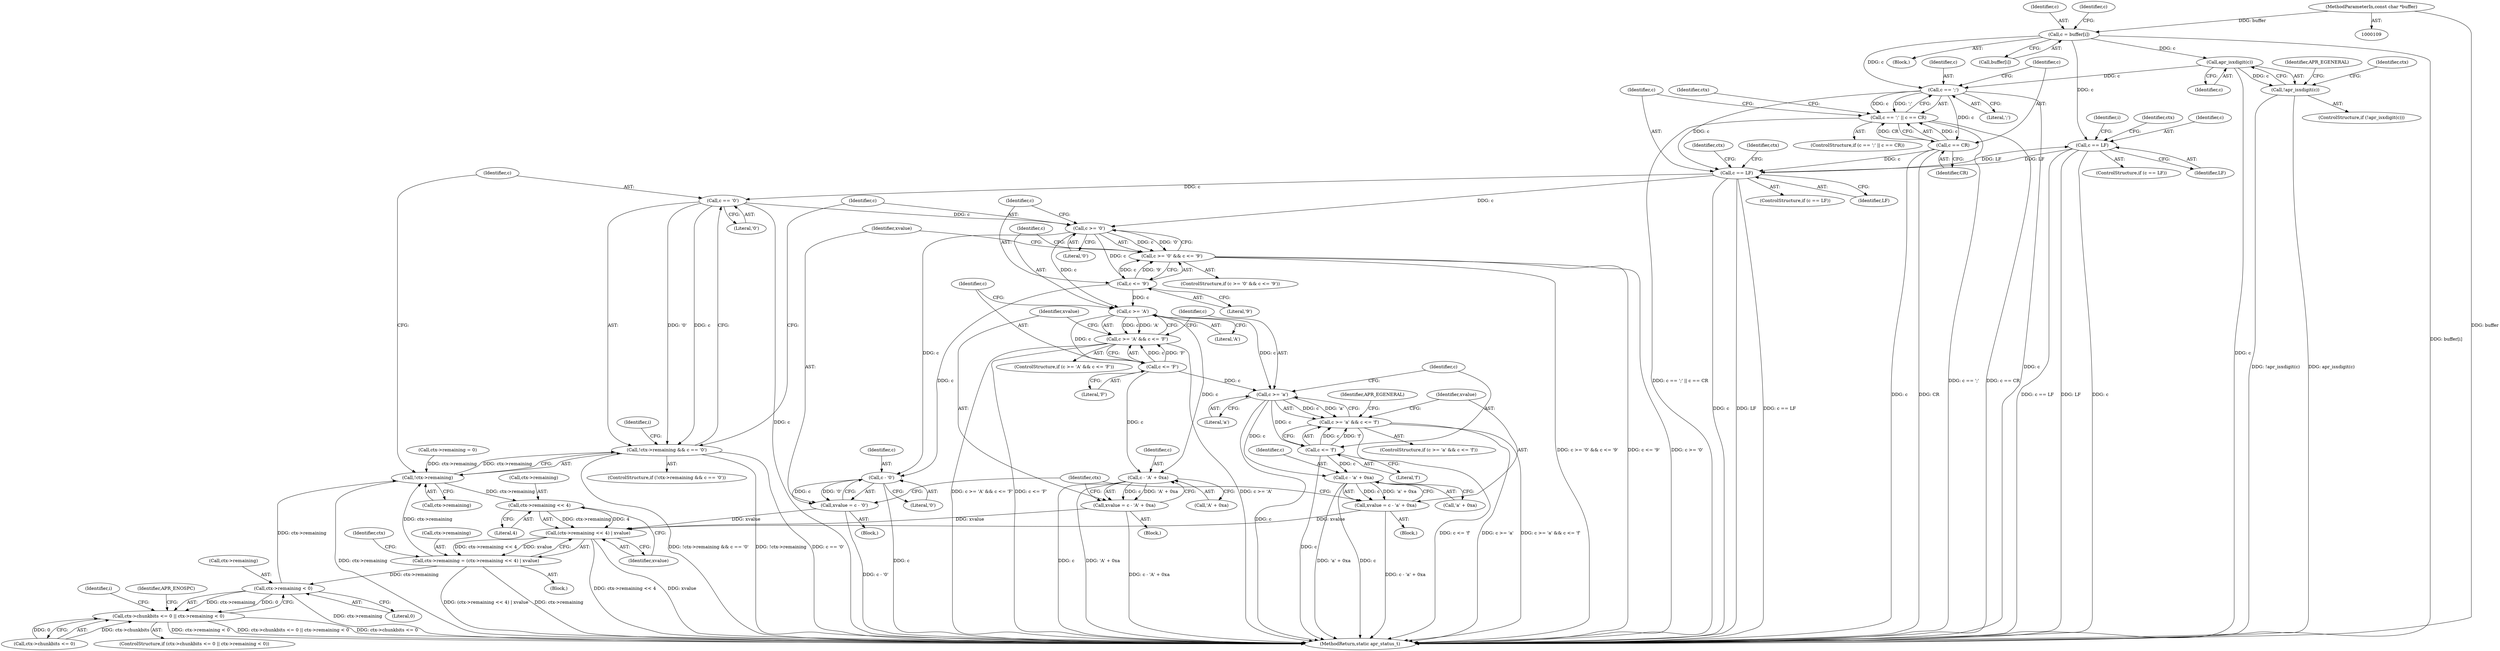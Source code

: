 digraph "1_httpd_e427c41257957b57036d5a549b260b6185d1dd73_0@pointer" {
"1000111" [label="(MethodParameterIn,const char *buffer)"];
"1000125" [label="(Call,c = buffer[i])"];
"1000142" [label="(Call,c == LF)"];
"1000209" [label="(Call,c == LF)"];
"1000248" [label="(Call,c == '0')"];
"1000243" [label="(Call,!ctx->remaining && c == '0')"];
"1000257" [label="(Call,c >= '0')"];
"1000256" [label="(Call,c >= '0' && c <= '9')"];
"1000260" [label="(Call,c <= '9')"];
"1000266" [label="(Call,c - '0')"];
"1000264" [label="(Call,xvalue = c - '0')"];
"1000311" [label="(Call,(ctx->remaining << 4) | xvalue)"];
"1000307" [label="(Call,ctx->remaining = (ctx->remaining << 4) | xvalue)"];
"1000244" [label="(Call,!ctx->remaining)"];
"1000312" [label="(Call,ctx->remaining << 4)"];
"1000330" [label="(Call,ctx->remaining < 0)"];
"1000324" [label="(Call,ctx->chunkbits <= 0 || ctx->remaining < 0)"];
"1000272" [label="(Call,c >= 'A')"];
"1000271" [label="(Call,c >= 'A' && c <= 'F')"];
"1000275" [label="(Call,c <= 'F')"];
"1000281" [label="(Call,c - 'A' + 0xa)"];
"1000279" [label="(Call,xvalue = c - 'A' + 0xa)"];
"1000289" [label="(Call,c >= 'a')"];
"1000288" [label="(Call,c >= 'a' && c <= 'f')"];
"1000292" [label="(Call,c <= 'f')"];
"1000298" [label="(Call,c - 'a' + 0xa)"];
"1000296" [label="(Call,xvalue = c - 'a' + 0xa)"];
"1000163" [label="(Call,apr_isxdigit(c))"];
"1000162" [label="(Call,!apr_isxdigit(c))"];
"1000195" [label="(Call,c == ';')"];
"1000194" [label="(Call,c == ';' || c == CR)"];
"1000198" [label="(Call,c == CR)"];
"1000175" [label="(Call,ctx->remaining = 0)"];
"1000249" [label="(Identifier,c)"];
"1000323" [label="(ControlStructure,if (ctx->chunkbits <= 0 || ctx->remaining < 0))"];
"1000311" [label="(Call,(ctx->remaining << 4) | xvalue)"];
"1000194" [label="(Call,c == ';' || c == CR)"];
"1000290" [label="(Identifier,c)"];
"1000264" [label="(Call,xvalue = c - '0')"];
"1000198" [label="(Call,c == CR)"];
"1000248" [label="(Call,c == '0')"];
"1000295" [label="(Block,)"];
"1000215" [label="(Identifier,ctx)"];
"1000250" [label="(Literal,'0')"];
"1000208" [label="(ControlStructure,if (c == LF))"];
"1000271" [label="(Call,c >= 'A' && c <= 'F')"];
"1000253" [label="(Identifier,i)"];
"1000309" [label="(Identifier,ctx)"];
"1000167" [label="(Identifier,APR_EGENERAL)"];
"1000296" [label="(Call,xvalue = c - 'a' + 0xa)"];
"1000268" [label="(Literal,'0')"];
"1000289" [label="(Call,c >= 'a')"];
"1000291" [label="(Literal,'a')"];
"1000204" [label="(Identifier,ctx)"];
"1000339" [label="(Identifier,i)"];
"1000111" [label="(MethodParameterIn,const char *buffer)"];
"1000330" [label="(Call,ctx->remaining < 0)"];
"1000211" [label="(Identifier,LF)"];
"1000143" [label="(Identifier,c)"];
"1000299" [label="(Identifier,c)"];
"1000142" [label="(Call,c == LF)"];
"1000278" [label="(Block,)"];
"1000126" [label="(Identifier,c)"];
"1000306" [label="(Identifier,APR_EGENERAL)"];
"1000283" [label="(Call,'A' + 0xa)"];
"1000307" [label="(Call,ctx->remaining = (ctx->remaining << 4) | xvalue)"];
"1000243" [label="(Call,!ctx->remaining && c == '0')"];
"1000298" [label="(Call,c - 'a' + 0xa)"];
"1000242" [label="(ControlStructure,if (!ctx->remaining && c == '0'))"];
"1000255" [label="(ControlStructure,if (c >= '0' && c <= '9'))"];
"1000294" [label="(Literal,'f')"];
"1000334" [label="(Literal,0)"];
"1000195" [label="(Call,c == ';')"];
"1000317" [label="(Identifier,xvalue)"];
"1000292" [label="(Call,c <= 'f')"];
"1000262" [label="(Literal,'9')"];
"1000267" [label="(Identifier,c)"];
"1000362" [label="(MethodReturn,static apr_status_t)"];
"1000123" [label="(Block,)"];
"1000270" [label="(ControlStructure,if (c >= 'A' && c <= 'F'))"];
"1000164" [label="(Identifier,c)"];
"1000272" [label="(Call,c >= 'A')"];
"1000132" [label="(Identifier,c)"];
"1000244" [label="(Call,!ctx->remaining)"];
"1000127" [label="(Call,buffer[i])"];
"1000209" [label="(Call,c == LF)"];
"1000280" [label="(Identifier,xvalue)"];
"1000237" [label="(Block,)"];
"1000163" [label="(Call,apr_isxdigit(c))"];
"1000261" [label="(Identifier,c)"];
"1000293" [label="(Identifier,c)"];
"1000162" [label="(Call,!apr_isxdigit(c))"];
"1000260" [label="(Call,c <= '9')"];
"1000152" [label="(Identifier,i)"];
"1000256" [label="(Call,c >= '0' && c <= '9')"];
"1000259" [label="(Literal,'0')"];
"1000141" [label="(ControlStructure,if (c == LF))"];
"1000200" [label="(Identifier,CR)"];
"1000337" [label="(Identifier,APR_ENOSPC)"];
"1000279" [label="(Call,xvalue = c - 'A' + 0xa)"];
"1000282" [label="(Identifier,c)"];
"1000312" [label="(Call,ctx->remaining << 4)"];
"1000234" [label="(Identifier,ctx)"];
"1000148" [label="(Identifier,ctx)"];
"1000313" [label="(Call,ctx->remaining)"];
"1000325" [label="(Call,ctx->chunkbits <= 0)"];
"1000300" [label="(Call,'a' + 0xa)"];
"1000144" [label="(Identifier,LF)"];
"1000193" [label="(ControlStructure,if (c == ';' || c == CR))"];
"1000287" [label="(ControlStructure,if (c >= 'a' && c <= 'f'))"];
"1000324" [label="(Call,ctx->chunkbits <= 0 || ctx->remaining < 0)"];
"1000308" [label="(Call,ctx->remaining)"];
"1000263" [label="(Block,)"];
"1000245" [label="(Call,ctx->remaining)"];
"1000197" [label="(Literal,';')"];
"1000276" [label="(Identifier,c)"];
"1000161" [label="(ControlStructure,if (!apr_isxdigit(c)))"];
"1000281" [label="(Call,c - 'A' + 0xa)"];
"1000274" [label="(Literal,'A')"];
"1000277" [label="(Literal,'F')"];
"1000316" [label="(Literal,4)"];
"1000210" [label="(Identifier,c)"];
"1000331" [label="(Call,ctx->remaining)"];
"1000125" [label="(Call,c = buffer[i])"];
"1000258" [label="(Identifier,c)"];
"1000273" [label="(Identifier,c)"];
"1000172" [label="(Identifier,ctx)"];
"1000266" [label="(Call,c - '0')"];
"1000297" [label="(Identifier,xvalue)"];
"1000199" [label="(Identifier,c)"];
"1000257" [label="(Call,c >= '0')"];
"1000275" [label="(Call,c <= 'F')"];
"1000265" [label="(Identifier,xvalue)"];
"1000320" [label="(Identifier,ctx)"];
"1000196" [label="(Identifier,c)"];
"1000288" [label="(Call,c >= 'a' && c <= 'f')"];
"1000111" -> "1000109"  [label="AST: "];
"1000111" -> "1000362"  [label="DDG: buffer"];
"1000111" -> "1000125"  [label="DDG: buffer"];
"1000125" -> "1000123"  [label="AST: "];
"1000125" -> "1000127"  [label="CFG: "];
"1000126" -> "1000125"  [label="AST: "];
"1000127" -> "1000125"  [label="AST: "];
"1000132" -> "1000125"  [label="CFG: "];
"1000125" -> "1000362"  [label="DDG: buffer[i]"];
"1000125" -> "1000142"  [label="DDG: c"];
"1000125" -> "1000163"  [label="DDG: c"];
"1000125" -> "1000195"  [label="DDG: c"];
"1000142" -> "1000141"  [label="AST: "];
"1000142" -> "1000144"  [label="CFG: "];
"1000143" -> "1000142"  [label="AST: "];
"1000144" -> "1000142"  [label="AST: "];
"1000148" -> "1000142"  [label="CFG: "];
"1000152" -> "1000142"  [label="CFG: "];
"1000142" -> "1000362"  [label="DDG: c == LF"];
"1000142" -> "1000362"  [label="DDG: LF"];
"1000142" -> "1000362"  [label="DDG: c"];
"1000209" -> "1000142"  [label="DDG: LF"];
"1000142" -> "1000209"  [label="DDG: LF"];
"1000209" -> "1000208"  [label="AST: "];
"1000209" -> "1000211"  [label="CFG: "];
"1000210" -> "1000209"  [label="AST: "];
"1000211" -> "1000209"  [label="AST: "];
"1000215" -> "1000209"  [label="CFG: "];
"1000234" -> "1000209"  [label="CFG: "];
"1000209" -> "1000362"  [label="DDG: c == LF"];
"1000209" -> "1000362"  [label="DDG: c"];
"1000209" -> "1000362"  [label="DDG: LF"];
"1000198" -> "1000209"  [label="DDG: c"];
"1000195" -> "1000209"  [label="DDG: c"];
"1000209" -> "1000248"  [label="DDG: c"];
"1000209" -> "1000257"  [label="DDG: c"];
"1000248" -> "1000243"  [label="AST: "];
"1000248" -> "1000250"  [label="CFG: "];
"1000249" -> "1000248"  [label="AST: "];
"1000250" -> "1000248"  [label="AST: "];
"1000243" -> "1000248"  [label="CFG: "];
"1000248" -> "1000362"  [label="DDG: c"];
"1000248" -> "1000243"  [label="DDG: c"];
"1000248" -> "1000243"  [label="DDG: '0'"];
"1000248" -> "1000257"  [label="DDG: c"];
"1000243" -> "1000242"  [label="AST: "];
"1000243" -> "1000244"  [label="CFG: "];
"1000244" -> "1000243"  [label="AST: "];
"1000253" -> "1000243"  [label="CFG: "];
"1000258" -> "1000243"  [label="CFG: "];
"1000243" -> "1000362"  [label="DDG: c == '0'"];
"1000243" -> "1000362"  [label="DDG: !ctx->remaining"];
"1000243" -> "1000362"  [label="DDG: !ctx->remaining && c == '0'"];
"1000244" -> "1000243"  [label="DDG: ctx->remaining"];
"1000257" -> "1000256"  [label="AST: "];
"1000257" -> "1000259"  [label="CFG: "];
"1000258" -> "1000257"  [label="AST: "];
"1000259" -> "1000257"  [label="AST: "];
"1000261" -> "1000257"  [label="CFG: "];
"1000256" -> "1000257"  [label="CFG: "];
"1000257" -> "1000256"  [label="DDG: c"];
"1000257" -> "1000256"  [label="DDG: '0'"];
"1000257" -> "1000260"  [label="DDG: c"];
"1000257" -> "1000266"  [label="DDG: c"];
"1000257" -> "1000272"  [label="DDG: c"];
"1000256" -> "1000255"  [label="AST: "];
"1000256" -> "1000260"  [label="CFG: "];
"1000260" -> "1000256"  [label="AST: "];
"1000265" -> "1000256"  [label="CFG: "];
"1000273" -> "1000256"  [label="CFG: "];
"1000256" -> "1000362"  [label="DDG: c <= '9'"];
"1000256" -> "1000362"  [label="DDG: c >= '0'"];
"1000256" -> "1000362"  [label="DDG: c >= '0' && c <= '9'"];
"1000260" -> "1000256"  [label="DDG: c"];
"1000260" -> "1000256"  [label="DDG: '9'"];
"1000260" -> "1000262"  [label="CFG: "];
"1000261" -> "1000260"  [label="AST: "];
"1000262" -> "1000260"  [label="AST: "];
"1000260" -> "1000266"  [label="DDG: c"];
"1000260" -> "1000272"  [label="DDG: c"];
"1000266" -> "1000264"  [label="AST: "];
"1000266" -> "1000268"  [label="CFG: "];
"1000267" -> "1000266"  [label="AST: "];
"1000268" -> "1000266"  [label="AST: "];
"1000264" -> "1000266"  [label="CFG: "];
"1000266" -> "1000362"  [label="DDG: c"];
"1000266" -> "1000264"  [label="DDG: c"];
"1000266" -> "1000264"  [label="DDG: '0'"];
"1000264" -> "1000263"  [label="AST: "];
"1000265" -> "1000264"  [label="AST: "];
"1000309" -> "1000264"  [label="CFG: "];
"1000264" -> "1000362"  [label="DDG: c - '0'"];
"1000264" -> "1000311"  [label="DDG: xvalue"];
"1000311" -> "1000307"  [label="AST: "];
"1000311" -> "1000317"  [label="CFG: "];
"1000312" -> "1000311"  [label="AST: "];
"1000317" -> "1000311"  [label="AST: "];
"1000307" -> "1000311"  [label="CFG: "];
"1000311" -> "1000362"  [label="DDG: ctx->remaining << 4"];
"1000311" -> "1000362"  [label="DDG: xvalue"];
"1000311" -> "1000307"  [label="DDG: ctx->remaining << 4"];
"1000311" -> "1000307"  [label="DDG: xvalue"];
"1000312" -> "1000311"  [label="DDG: ctx->remaining"];
"1000312" -> "1000311"  [label="DDG: 4"];
"1000279" -> "1000311"  [label="DDG: xvalue"];
"1000296" -> "1000311"  [label="DDG: xvalue"];
"1000307" -> "1000237"  [label="AST: "];
"1000308" -> "1000307"  [label="AST: "];
"1000320" -> "1000307"  [label="CFG: "];
"1000307" -> "1000362"  [label="DDG: (ctx->remaining << 4) | xvalue"];
"1000307" -> "1000362"  [label="DDG: ctx->remaining"];
"1000307" -> "1000244"  [label="DDG: ctx->remaining"];
"1000307" -> "1000330"  [label="DDG: ctx->remaining"];
"1000244" -> "1000245"  [label="CFG: "];
"1000245" -> "1000244"  [label="AST: "];
"1000249" -> "1000244"  [label="CFG: "];
"1000244" -> "1000362"  [label="DDG: ctx->remaining"];
"1000330" -> "1000244"  [label="DDG: ctx->remaining"];
"1000175" -> "1000244"  [label="DDG: ctx->remaining"];
"1000244" -> "1000312"  [label="DDG: ctx->remaining"];
"1000312" -> "1000316"  [label="CFG: "];
"1000313" -> "1000312"  [label="AST: "];
"1000316" -> "1000312"  [label="AST: "];
"1000317" -> "1000312"  [label="CFG: "];
"1000330" -> "1000324"  [label="AST: "];
"1000330" -> "1000334"  [label="CFG: "];
"1000331" -> "1000330"  [label="AST: "];
"1000334" -> "1000330"  [label="AST: "];
"1000324" -> "1000330"  [label="CFG: "];
"1000330" -> "1000362"  [label="DDG: ctx->remaining"];
"1000330" -> "1000324"  [label="DDG: ctx->remaining"];
"1000330" -> "1000324"  [label="DDG: 0"];
"1000324" -> "1000323"  [label="AST: "];
"1000324" -> "1000325"  [label="CFG: "];
"1000325" -> "1000324"  [label="AST: "];
"1000337" -> "1000324"  [label="CFG: "];
"1000339" -> "1000324"  [label="CFG: "];
"1000324" -> "1000362"  [label="DDG: ctx->remaining < 0"];
"1000324" -> "1000362"  [label="DDG: ctx->chunkbits <= 0 || ctx->remaining < 0"];
"1000324" -> "1000362"  [label="DDG: ctx->chunkbits <= 0"];
"1000325" -> "1000324"  [label="DDG: ctx->chunkbits"];
"1000325" -> "1000324"  [label="DDG: 0"];
"1000272" -> "1000271"  [label="AST: "];
"1000272" -> "1000274"  [label="CFG: "];
"1000273" -> "1000272"  [label="AST: "];
"1000274" -> "1000272"  [label="AST: "];
"1000276" -> "1000272"  [label="CFG: "];
"1000271" -> "1000272"  [label="CFG: "];
"1000272" -> "1000271"  [label="DDG: c"];
"1000272" -> "1000271"  [label="DDG: 'A'"];
"1000272" -> "1000275"  [label="DDG: c"];
"1000272" -> "1000281"  [label="DDG: c"];
"1000272" -> "1000289"  [label="DDG: c"];
"1000271" -> "1000270"  [label="AST: "];
"1000271" -> "1000275"  [label="CFG: "];
"1000275" -> "1000271"  [label="AST: "];
"1000280" -> "1000271"  [label="CFG: "];
"1000290" -> "1000271"  [label="CFG: "];
"1000271" -> "1000362"  [label="DDG: c <= 'F'"];
"1000271" -> "1000362"  [label="DDG: c >= 'A'"];
"1000271" -> "1000362"  [label="DDG: c >= 'A' && c <= 'F'"];
"1000275" -> "1000271"  [label="DDG: c"];
"1000275" -> "1000271"  [label="DDG: 'F'"];
"1000275" -> "1000277"  [label="CFG: "];
"1000276" -> "1000275"  [label="AST: "];
"1000277" -> "1000275"  [label="AST: "];
"1000275" -> "1000281"  [label="DDG: c"];
"1000275" -> "1000289"  [label="DDG: c"];
"1000281" -> "1000279"  [label="AST: "];
"1000281" -> "1000283"  [label="CFG: "];
"1000282" -> "1000281"  [label="AST: "];
"1000283" -> "1000281"  [label="AST: "];
"1000279" -> "1000281"  [label="CFG: "];
"1000281" -> "1000362"  [label="DDG: c"];
"1000281" -> "1000362"  [label="DDG: 'A' + 0xa"];
"1000281" -> "1000279"  [label="DDG: c"];
"1000281" -> "1000279"  [label="DDG: 'A' + 0xa"];
"1000279" -> "1000278"  [label="AST: "];
"1000280" -> "1000279"  [label="AST: "];
"1000309" -> "1000279"  [label="CFG: "];
"1000279" -> "1000362"  [label="DDG: c - 'A' + 0xa"];
"1000289" -> "1000288"  [label="AST: "];
"1000289" -> "1000291"  [label="CFG: "];
"1000290" -> "1000289"  [label="AST: "];
"1000291" -> "1000289"  [label="AST: "];
"1000293" -> "1000289"  [label="CFG: "];
"1000288" -> "1000289"  [label="CFG: "];
"1000289" -> "1000362"  [label="DDG: c"];
"1000289" -> "1000288"  [label="DDG: c"];
"1000289" -> "1000288"  [label="DDG: 'a'"];
"1000289" -> "1000292"  [label="DDG: c"];
"1000289" -> "1000298"  [label="DDG: c"];
"1000288" -> "1000287"  [label="AST: "];
"1000288" -> "1000292"  [label="CFG: "];
"1000292" -> "1000288"  [label="AST: "];
"1000297" -> "1000288"  [label="CFG: "];
"1000306" -> "1000288"  [label="CFG: "];
"1000288" -> "1000362"  [label="DDG: c <= 'f'"];
"1000288" -> "1000362"  [label="DDG: c >= 'a'"];
"1000288" -> "1000362"  [label="DDG: c >= 'a' && c <= 'f'"];
"1000292" -> "1000288"  [label="DDG: c"];
"1000292" -> "1000288"  [label="DDG: 'f'"];
"1000292" -> "1000294"  [label="CFG: "];
"1000293" -> "1000292"  [label="AST: "];
"1000294" -> "1000292"  [label="AST: "];
"1000292" -> "1000362"  [label="DDG: c"];
"1000292" -> "1000298"  [label="DDG: c"];
"1000298" -> "1000296"  [label="AST: "];
"1000298" -> "1000300"  [label="CFG: "];
"1000299" -> "1000298"  [label="AST: "];
"1000300" -> "1000298"  [label="AST: "];
"1000296" -> "1000298"  [label="CFG: "];
"1000298" -> "1000362"  [label="DDG: c"];
"1000298" -> "1000362"  [label="DDG: 'a' + 0xa"];
"1000298" -> "1000296"  [label="DDG: c"];
"1000298" -> "1000296"  [label="DDG: 'a' + 0xa"];
"1000296" -> "1000295"  [label="AST: "];
"1000297" -> "1000296"  [label="AST: "];
"1000309" -> "1000296"  [label="CFG: "];
"1000296" -> "1000362"  [label="DDG: c - 'a' + 0xa"];
"1000163" -> "1000162"  [label="AST: "];
"1000163" -> "1000164"  [label="CFG: "];
"1000164" -> "1000163"  [label="AST: "];
"1000162" -> "1000163"  [label="CFG: "];
"1000163" -> "1000362"  [label="DDG: c"];
"1000163" -> "1000162"  [label="DDG: c"];
"1000163" -> "1000195"  [label="DDG: c"];
"1000162" -> "1000161"  [label="AST: "];
"1000167" -> "1000162"  [label="CFG: "];
"1000172" -> "1000162"  [label="CFG: "];
"1000162" -> "1000362"  [label="DDG: apr_isxdigit(c)"];
"1000162" -> "1000362"  [label="DDG: !apr_isxdigit(c)"];
"1000195" -> "1000194"  [label="AST: "];
"1000195" -> "1000197"  [label="CFG: "];
"1000196" -> "1000195"  [label="AST: "];
"1000197" -> "1000195"  [label="AST: "];
"1000199" -> "1000195"  [label="CFG: "];
"1000194" -> "1000195"  [label="CFG: "];
"1000195" -> "1000362"  [label="DDG: c"];
"1000195" -> "1000194"  [label="DDG: c"];
"1000195" -> "1000194"  [label="DDG: ';'"];
"1000195" -> "1000198"  [label="DDG: c"];
"1000194" -> "1000193"  [label="AST: "];
"1000194" -> "1000198"  [label="CFG: "];
"1000198" -> "1000194"  [label="AST: "];
"1000204" -> "1000194"  [label="CFG: "];
"1000210" -> "1000194"  [label="CFG: "];
"1000194" -> "1000362"  [label="DDG: c == ';' || c == CR"];
"1000194" -> "1000362"  [label="DDG: c == ';'"];
"1000194" -> "1000362"  [label="DDG: c == CR"];
"1000198" -> "1000194"  [label="DDG: c"];
"1000198" -> "1000194"  [label="DDG: CR"];
"1000198" -> "1000200"  [label="CFG: "];
"1000199" -> "1000198"  [label="AST: "];
"1000200" -> "1000198"  [label="AST: "];
"1000198" -> "1000362"  [label="DDG: CR"];
"1000198" -> "1000362"  [label="DDG: c"];
}
